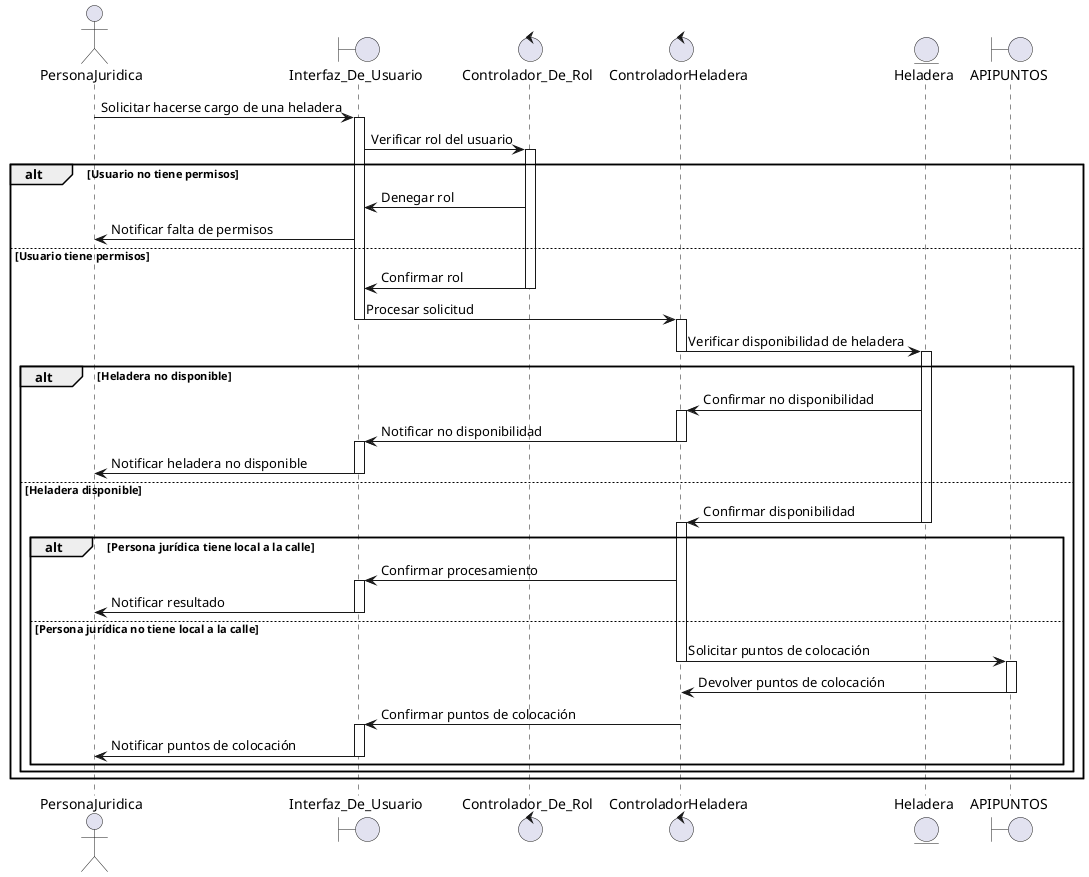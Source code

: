 @startuml
actor PersonaJuridica
boundary Interfaz_De_Usuario
control Controlador_De_Rol
control ControladorHeladera
entity Heladera
boundary APIPUNTOS

PersonaJuridica -> Interfaz_De_Usuario: Solicitar hacerse cargo de una heladera
activate Interfaz_De_Usuario
Interfaz_De_Usuario -> Controlador_De_Rol : Verificar rol del usuario
activate Controlador_De_Rol

alt Usuario no tiene permisos
    Controlador_De_Rol -> Interfaz_De_Usuario : Denegar rol
    Interfaz_De_Usuario -> PersonaJuridica : Notificar falta de permisos
else Usuario tiene permisos
    Controlador_De_Rol -> Interfaz_De_Usuario : Confirmar rol
    deactivate Controlador_De_Rol

    Interfaz_De_Usuario -> ControladorHeladera : Procesar solicitud
    deactivate Interfaz_De_Usuario
    activate ControladorHeladera
    deactivate ControladorHeladera
    ControladorHeladera -> Heladera : Verificar disponibilidad de heladera
    deactivate ControladorHeladera
    activate Heladera

    alt Heladera no disponible
        Heladera -> ControladorHeladera : Confirmar no disponibilidad
        activate ControladorHeladera
        ControladorHeladera -> Interfaz_De_Usuario : Notificar no disponibilidad
        deactivate ControladorHeladera
        activate Interfaz_De_Usuario
        Interfaz_De_Usuario -> PersonaJuridica : Notificar heladera no disponible
        deactivate Interfaz_De_Usuario
    else Heladera disponible
        Heladera -> ControladorHeladera : Confirmar disponibilidad
        deactivate Heladera
        activate ControladorHeladera

        alt Persona jurídica tiene local a la calle
            ControladorHeladera -> Interfaz_De_Usuario : Confirmar procesamiento
            activate Interfaz_De_Usuario
            Interfaz_De_Usuario -> PersonaJuridica : Notificar resultado
            deactivate Interfaz_De_Usuario
        else Persona jurídica no tiene local a la calle
            ControladorHeladera -> APIPUNTOS : Solicitar puntos de colocación
            deactivate ControladorHeladera
            activate APIPUNTOS
            APIPUNTOS -> ControladorHeladera : Devolver puntos de colocación
            deactivate APIPUNTOS
            ControladorHeladera -> Interfaz_De_Usuario : Confirmar puntos de colocación
            deactivate ControladorHeladera
            activate Interfaz_De_Usuario
            Interfaz_De_Usuario -> PersonaJuridica : Notificar puntos de colocación
            deactivate Interfaz_De_Usuario
        end
end
end

@enduml
